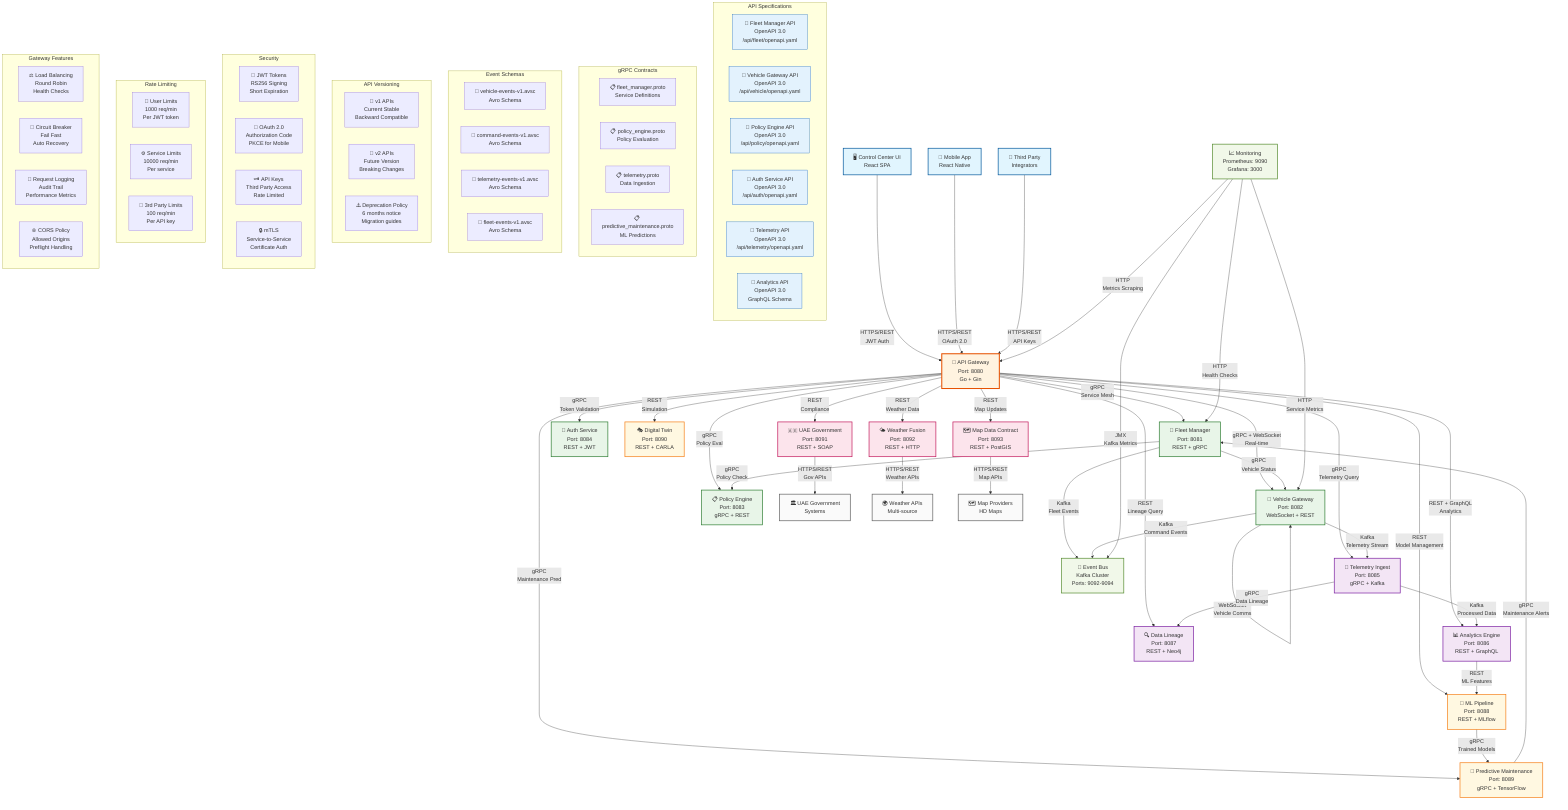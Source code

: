 graph TB
    %% AtlasMesh Fleet OS - API Topology Diagram
    %% Generated from: OpenAPI specifications and service dependencies
    %% Version 1.0 | Integration contracts and API relationships
    
    %% External Clients
    WebUI[🖥️ Control Center UI<br/>React SPA]
    MobileApp[📱 Mobile App<br/>React Native]
    ThirdParty[🔗 Third Party<br/>Integrators]
    
    %% API Gateway (Entry Point)
    APIGateway[🚪 API Gateway<br/>Port: 8080<br/>Go + Gin]
    
    %% Core Services with APIs
    FleetMgr[🚛 Fleet Manager<br/>Port: 8081<br/>REST + gRPC]
    VehicleGW[🚗 Vehicle Gateway<br/>Port: 8082<br/>WebSocket + REST]
    PolicyEngine[📋 Policy Engine<br/>Port: 8083<br/>gRPC + REST]
    AuthService[🔐 Auth Service<br/>Port: 8084<br/>REST + JWT]
    
    %% Data Services
    TelemetryIngest[📡 Telemetry Ingest<br/>Port: 8085<br/>gRPC + Kafka]
    Analytics[📊 Analytics Engine<br/>Port: 8086<br/>REST + GraphQL]
    DataLineage[🔍 Data Lineage<br/>Port: 8087<br/>REST + Neo4j]
    
    %% AI/ML Services
    MLPipeline[🧠 ML Pipeline<br/>Port: 8088<br/>REST + MLflow]
    PredMaint[🔧 Predictive Maintenance<br/>Port: 8089<br/>gRPC + TensorFlow]
    DigitalTwin[🎭 Digital Twin<br/>Port: 8090<br/>REST + CARLA]
    
    %% Integration Services
    UAEGov[🇦🇪 UAE Government<br/>Port: 8091<br/>REST + SOAP]
    WeatherFusion[🌤️ Weather Fusion<br/>Port: 8092<br/>REST + HTTP]
    MapContract[🗺️ Map Data Contract<br/>Port: 8093<br/>REST + PostGIS]
    
    %% Infrastructure Services
    EventBus[📨 Event Bus<br/>Kafka Cluster<br/>Ports: 9092-9094]
    Monitoring[📈 Monitoring<br/>Prometheus: 9090<br/>Grafana: 3000]
    
    %% External Systems
    UAEGovSys[🏛️ UAE Government<br/>Systems]
    WeatherAPI[🌍 Weather APIs<br/>Multi-source]
    MapProviders[🗺️ Map Providers<br/>HD Maps]
    
    %% Client to API Gateway
    WebUI -->|HTTPS/REST<br/>JWT Auth| APIGateway
    MobileApp -->|HTTPS/REST<br/>OAuth 2.0| APIGateway
    ThirdParty -->|HTTPS/REST<br/>API Keys| APIGateway
    
    %% API Gateway to Core Services
    APIGateway -->|gRPC<br/>Service Mesh| FleetMgr
    APIGateway -->|gRPC + WebSocket<br/>Real-time| VehicleGW
    APIGateway -->|gRPC<br/>Policy Eval| PolicyEngine
    APIGateway -->|gRPC<br/>Token Validation| AuthService
    
    %% API Gateway to Data Services
    APIGateway -->|gRPC<br/>Telemetry Query| TelemetryIngest
    APIGateway -->|REST + GraphQL<br/>Analytics| Analytics
    APIGateway -->|REST<br/>Lineage Query| DataLineage
    
    %% API Gateway to AI/ML Services
    APIGateway -->|REST<br/>Model Management| MLPipeline
    APIGateway -->|gRPC<br/>Maintenance Pred| PredMaint
    APIGateway -->|REST<br/>Simulation| DigitalTwin
    
    %% API Gateway to Integration Services
    APIGateway -->|REST<br/>Compliance| UAEGov
    APIGateway -->|REST<br/>Weather Data| WeatherFusion
    APIGateway -->|REST<br/>Map Updates| MapContract
    
    %% Inter-Service Communication
    FleetMgr -->|gRPC<br/>Policy Check| PolicyEngine
    FleetMgr -->|gRPC<br/>Vehicle Status| VehicleGW
    FleetMgr -->|Kafka<br/>Fleet Events| EventBus
    
    VehicleGW -->|Kafka<br/>Telemetry Stream| TelemetryIngest
    VehicleGW -->|Kafka<br/>Command Events| EventBus
    VehicleGW -->|WebSocket<br/>Vehicle Comms| VehicleGW
    
    TelemetryIngest -->|Kafka<br/>Processed Data| Analytics
    TelemetryIngest -->|gRPC<br/>Data Lineage| DataLineage
    
    Analytics -->|REST<br/>ML Features| MLPipeline
    MLPipeline -->|gRPC<br/>Trained Models| PredMaint
    PredMaint -->|gRPC<br/>Maintenance Alerts| FleetMgr
    
    %% External Integrations
    UAEGov -->|HTTPS/REST<br/>Gov APIs| UAEGovSys
    WeatherFusion -->|HTTPS/REST<br/>Weather APIs| WeatherAPI
    MapContract -->|HTTPS/REST<br/>Map APIs| MapProviders
    
    %% Monitoring Integration
    Monitoring -->|HTTP<br/>Metrics Scraping| APIGateway
    Monitoring -->|HTTP<br/>Health Checks| FleetMgr
    Monitoring -->|HTTP<br/>Service Metrics| VehicleGW
    Monitoring -->|JMX<br/>Kafka Metrics| EventBus
    
    %% API Specifications
    subgraph "API Specifications"
        FleetAPI[📄 Fleet Manager API<br/>OpenAPI 3.0<br/>/api/fleet/openapi.yaml]
        VehicleAPI[📄 Vehicle Gateway API<br/>OpenAPI 3.0<br/>/api/vehicle/openapi.yaml]
        PolicyAPI[📄 Policy Engine API<br/>OpenAPI 3.0<br/>/api/policy/openapi.yaml]
        AuthAPI[📄 Auth Service API<br/>OpenAPI 3.0<br/>/api/auth/openapi.yaml]
        TelemetryAPI[📄 Telemetry API<br/>OpenAPI 3.0<br/>/api/telemetry/openapi.yaml]
        AnalyticsAPI[📄 Analytics API<br/>OpenAPI 3.0<br/>GraphQL Schema]
    end
    
    %% gRPC Contracts
    subgraph "gRPC Contracts"
        FleetProto[📋 fleet_manager.proto<br/>Service Definitions]
        PolicyProto[📋 policy_engine.proto<br/>Policy Evaluation]
        TelemetryProto[📋 telemetry.proto<br/>Data Ingestion]
        PredMaintProto[📋 predictive_maintenance.proto<br/>ML Predictions]
    end
    
    %% Event Schemas
    subgraph "Event Schemas"
        VehicleEvents[📨 vehicle-events-v1.avsc<br/>Avro Schema]
        CommandEvents[📨 command-events-v1.avsc<br/>Avro Schema]
        TelemetryEvents[📨 telemetry-events-v1.avsc<br/>Avro Schema]
        FleetEvents[📨 fleet-events-v1.avsc<br/>Avro Schema]
    end
    
    %% API Versioning Strategy
    subgraph "API Versioning"
        V1[🔢 v1 APIs<br/>Current Stable<br/>Backward Compatible]
        V2[🔢 v2 APIs<br/>Future Version<br/>Breaking Changes]
        Deprecation[⚠️ Deprecation Policy<br/>6 months notice<br/>Migration guides]
    end
    
    %% Security Layers
    subgraph "Security"
        JWT[🔑 JWT Tokens<br/>RS256 Signing<br/>Short Expiration]
        OAuth[🔐 OAuth 2.0<br/>Authorization Code<br/>PKCE for Mobile]
        APIKeys[🗝️ API Keys<br/>Third Party Access<br/>Rate Limited]
        mTLS[🔒 mTLS<br/>Service-to-Service<br/>Certificate Auth]
    end
    
    %% Rate Limiting
    subgraph "Rate Limiting"
        UserLimits[👤 User Limits<br/>1000 req/min<br/>Per JWT token]
        ServiceLimits[⚙️ Service Limits<br/>10000 req/min<br/>Per service]
        ThirdPartyLimits[🔗 3rd Party Limits<br/>100 req/min<br/>Per API key]
    end
    
    %% API Gateway Features
    subgraph "Gateway Features"
        LoadBalancing[⚖️ Load Balancing<br/>Round Robin<br/>Health Checks]
        CircuitBreaker[🔌 Circuit Breaker<br/>Fail Fast<br/>Auto Recovery]
        RequestLogging[📝 Request Logging<br/>Audit Trail<br/>Performance Metrics]
        CORS[🌐 CORS Policy<br/>Allowed Origins<br/>Preflight Handling]
    end
    
    %% Styling
    classDef client fill:#e1f5fe,stroke:#01579b,stroke-width:2px
    classDef gateway fill:#fff3e0,stroke:#e65100,stroke-width:3px
    classDef coreService fill:#e8f5e8,stroke:#2e7d32,stroke-width:2px
    classDef dataService fill:#f3e5f5,stroke:#7b1fa2,stroke-width:2px
    classDef mlService fill:#fff8e1,stroke:#f57f17,stroke-width:2px
    classDef integration fill:#fce4ec,stroke:#c2185b,stroke-width:2px
    classDef infrastructure fill:#f1f8e9,stroke:#558b2f,stroke-width:2px
    classDef external fill:#fafafa,stroke:#616161,stroke-width:2px
    classDef spec fill:#e3f2fd,stroke:#1565c0,stroke-width:1px
    
    class WebUI,MobileApp,ThirdParty client
    class APIGateway gateway
    class FleetMgr,VehicleGW,PolicyEngine,AuthService coreService
    class TelemetryIngest,Analytics,DataLineage dataService
    class MLPipeline,PredMaint,DigitalTwin mlService
    class UAEGov,WeatherFusion,MapContract integration
    class EventBus,Monitoring infrastructure
    class UAEGovSys,WeatherAPI,MapProviders external
    class FleetAPI,VehicleAPI,PolicyAPI,AuthAPI,TelemetryAPI,AnalyticsAPI spec